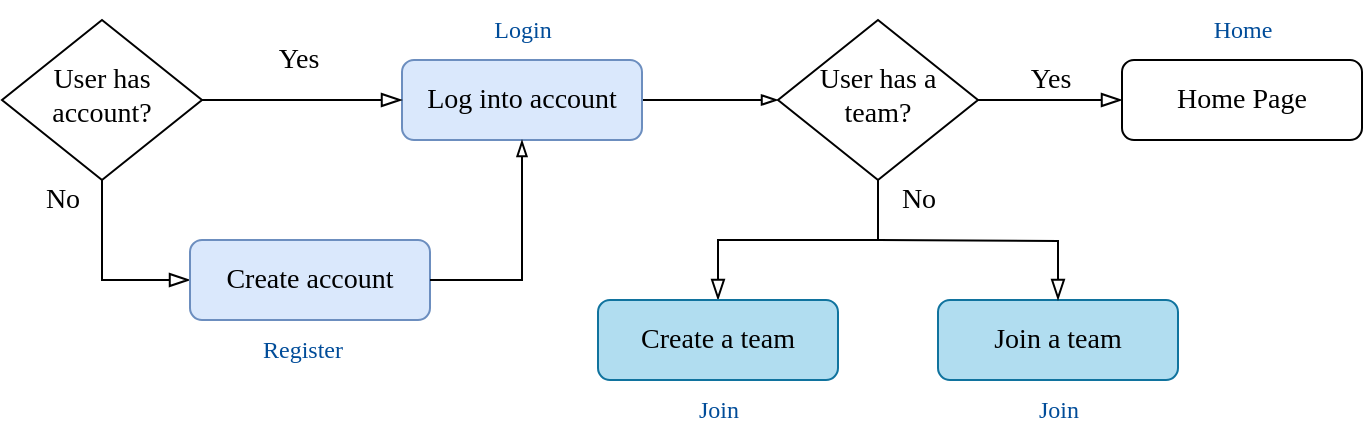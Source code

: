<mxfile version="21.3.7" type="device">
  <diagram id="C5RBs43oDa-KdzZeNtuy" name="Page-1">
    <mxGraphModel dx="855" dy="648" grid="1" gridSize="10" guides="1" tooltips="1" connect="1" arrows="1" fold="1" page="1" pageScale="1" pageWidth="827" pageHeight="1169" math="0" shadow="0">
      <root>
        <mxCell id="WIyWlLk6GJQsqaUBKTNV-0" />
        <mxCell id="WIyWlLk6GJQsqaUBKTNV-1" parent="WIyWlLk6GJQsqaUBKTNV-0" />
        <mxCell id="WIyWlLk6GJQsqaUBKTNV-5" value="No" style="edgeStyle=orthogonalEdgeStyle;rounded=0;html=1;jettySize=auto;orthogonalLoop=1;fontSize=14;endArrow=blockThin;endFill=0;endSize=8;strokeWidth=1;shadow=0;labelBackgroundColor=none;fontFamily=Times New Roman;" parent="WIyWlLk6GJQsqaUBKTNV-1" source="WIyWlLk6GJQsqaUBKTNV-6" target="WIyWlLk6GJQsqaUBKTNV-7" edge="1">
          <mxGeometry x="-0.787" y="-20" relative="1" as="geometry">
            <mxPoint as="offset" />
            <Array as="points">
              <mxPoint x="130" y="300" />
            </Array>
          </mxGeometry>
        </mxCell>
        <mxCell id="WIyWlLk6GJQsqaUBKTNV-6" value="&lt;span style=&quot;font-weight: normal; font-size: 14px;&quot;&gt;User has account?&lt;/span&gt;" style="rhombus;whiteSpace=wrap;html=1;shadow=0;fontFamily=Times New Roman;fontSize=14;align=center;strokeWidth=1;spacing=6;spacingTop=-4;fontStyle=1" parent="WIyWlLk6GJQsqaUBKTNV-1" vertex="1">
          <mxGeometry x="80" y="170" width="100" height="80" as="geometry" />
        </mxCell>
        <mxCell id="WIyWlLk6GJQsqaUBKTNV-7" value="Create account" style="rounded=1;whiteSpace=wrap;html=1;fontSize=14;glass=0;strokeWidth=1;shadow=0;fillColor=#dae8fc;strokeColor=#6c8ebf;fontFamily=Times New Roman;" parent="WIyWlLk6GJQsqaUBKTNV-1" vertex="1">
          <mxGeometry x="174" y="280" width="120" height="40" as="geometry" />
        </mxCell>
        <mxCell id="WIyWlLk6GJQsqaUBKTNV-8" value="No" style="rounded=0;html=1;jettySize=auto;orthogonalLoop=1;fontSize=14;endArrow=blockThin;endFill=0;endSize=8;strokeWidth=1;shadow=0;labelBackgroundColor=none;edgeStyle=orthogonalEdgeStyle;fontFamily=Times New Roman;" parent="WIyWlLk6GJQsqaUBKTNV-1" source="WIyWlLk6GJQsqaUBKTNV-10" target="WIyWlLk6GJQsqaUBKTNV-11" edge="1">
          <mxGeometry x="-0.857" y="20" relative="1" as="geometry">
            <mxPoint as="offset" />
          </mxGeometry>
        </mxCell>
        <mxCell id="WIyWlLk6GJQsqaUBKTNV-9" value="Yes" style="edgeStyle=orthogonalEdgeStyle;rounded=0;html=1;jettySize=auto;orthogonalLoop=1;fontSize=14;endArrow=blockThin;endFill=0;endSize=8;strokeWidth=1;shadow=0;labelBackgroundColor=none;fontFamily=Times New Roman;" parent="WIyWlLk6GJQsqaUBKTNV-1" source="WIyWlLk6GJQsqaUBKTNV-10" target="WIyWlLk6GJQsqaUBKTNV-12" edge="1">
          <mxGeometry y="10" relative="1" as="geometry">
            <mxPoint as="offset" />
          </mxGeometry>
        </mxCell>
        <mxCell id="WIyWlLk6GJQsqaUBKTNV-10" value="User has a team?" style="rhombus;whiteSpace=wrap;html=1;shadow=0;fontFamily=Times New Roman;fontSize=14;align=center;strokeWidth=1;spacing=6;spacingTop=-4;" parent="WIyWlLk6GJQsqaUBKTNV-1" vertex="1">
          <mxGeometry x="468" y="170" width="100" height="80" as="geometry" />
        </mxCell>
        <mxCell id="WIyWlLk6GJQsqaUBKTNV-11" value="Create a team" style="rounded=1;whiteSpace=wrap;html=1;fontSize=14;glass=0;strokeWidth=1;shadow=0;fillColor=#b1ddf0;strokeColor=#10739e;fontFamily=Times New Roman;" parent="WIyWlLk6GJQsqaUBKTNV-1" vertex="1">
          <mxGeometry x="378" y="310" width="120" height="40" as="geometry" />
        </mxCell>
        <mxCell id="WIyWlLk6GJQsqaUBKTNV-12" value="Home Page" style="rounded=1;whiteSpace=wrap;html=1;fontSize=14;glass=0;strokeWidth=1;shadow=0;fontFamily=Times New Roman;" parent="WIyWlLk6GJQsqaUBKTNV-1" vertex="1">
          <mxGeometry x="640" y="190" width="120" height="40" as="geometry" />
        </mxCell>
        <mxCell id="t8r-LT3DkFRHkj-Z3vS3-4" style="edgeStyle=orthogonalEdgeStyle;rounded=0;orthogonalLoop=1;jettySize=auto;html=1;exitX=1;exitY=0.5;exitDx=0;exitDy=0;entryX=0;entryY=0.5;entryDx=0;entryDy=0;endArrow=blockThin;endFill=0;fontFamily=Times New Roman;fontSize=14;" parent="WIyWlLk6GJQsqaUBKTNV-1" source="t8r-LT3DkFRHkj-Z3vS3-1" target="WIyWlLk6GJQsqaUBKTNV-10" edge="1">
          <mxGeometry relative="1" as="geometry">
            <mxPoint x="406" y="210" as="sourcePoint" />
            <Array as="points" />
          </mxGeometry>
        </mxCell>
        <mxCell id="t8r-LT3DkFRHkj-Z3vS3-1" value="Log into account" style="rounded=1;whiteSpace=wrap;html=1;fontSize=14;glass=0;strokeWidth=1;shadow=0;fillColor=#dae8fc;strokeColor=#6c8ebf;fontFamily=Times New Roman;" parent="WIyWlLk6GJQsqaUBKTNV-1" vertex="1">
          <mxGeometry x="280" y="190" width="120" height="40" as="geometry" />
        </mxCell>
        <mxCell id="t8r-LT3DkFRHkj-Z3vS3-6" value="Yes" style="rounded=0;html=1;jettySize=auto;orthogonalLoop=1;fontSize=14;endArrow=blockThin;endFill=0;endSize=8;strokeWidth=1;shadow=0;labelBackgroundColor=none;edgeStyle=orthogonalEdgeStyle;exitX=1;exitY=0.5;exitDx=0;exitDy=0;fontFamily=Times New Roman;" parent="WIyWlLk6GJQsqaUBKTNV-1" source="WIyWlLk6GJQsqaUBKTNV-6" edge="1">
          <mxGeometry x="-0.052" y="20" relative="1" as="geometry">
            <mxPoint as="offset" />
            <mxPoint x="177.89" y="150" as="sourcePoint" />
            <mxPoint x="280" y="210" as="targetPoint" />
            <Array as="points">
              <mxPoint x="200" y="210" />
              <mxPoint x="200" y="210" />
            </Array>
          </mxGeometry>
        </mxCell>
        <mxCell id="qqFjSqoMyqUYh0iR1IBU-0" style="edgeStyle=orthogonalEdgeStyle;rounded=0;orthogonalLoop=1;jettySize=auto;html=1;exitX=1;exitY=0.5;exitDx=0;exitDy=0;endArrow=blockThin;endFill=0;entryX=0.5;entryY=1;entryDx=0;entryDy=0;fontFamily=Times New Roman;fontSize=14;" parent="WIyWlLk6GJQsqaUBKTNV-1" source="WIyWlLk6GJQsqaUBKTNV-7" target="t8r-LT3DkFRHkj-Z3vS3-1" edge="1">
          <mxGeometry relative="1" as="geometry">
            <mxPoint x="290" y="150" as="sourcePoint" />
            <mxPoint x="350" y="230" as="targetPoint" />
            <Array as="points">
              <mxPoint x="340" y="300" />
            </Array>
          </mxGeometry>
        </mxCell>
        <mxCell id="qqFjSqoMyqUYh0iR1IBU-1" value="Join a team" style="rounded=1;whiteSpace=wrap;html=1;fontSize=14;glass=0;strokeWidth=1;shadow=0;fillColor=#b1ddf0;strokeColor=#10739e;fontFamily=Times New Roman;" parent="WIyWlLk6GJQsqaUBKTNV-1" vertex="1">
          <mxGeometry x="548" y="310" width="120" height="40" as="geometry" />
        </mxCell>
        <mxCell id="qqFjSqoMyqUYh0iR1IBU-2" value="" style="edgeStyle=orthogonalEdgeStyle;rounded=0;html=1;jettySize=auto;orthogonalLoop=1;fontSize=14;endArrow=blockThin;endFill=0;endSize=8;strokeWidth=1;shadow=0;labelBackgroundColor=none;entryX=0.5;entryY=0;entryDx=0;entryDy=0;fontFamily=Times New Roman;" parent="WIyWlLk6GJQsqaUBKTNV-1" target="qqFjSqoMyqUYh0iR1IBU-1" edge="1">
          <mxGeometry x="-0.004" y="10" relative="1" as="geometry">
            <mxPoint as="offset" />
            <mxPoint x="518" y="280" as="sourcePoint" />
            <mxPoint x="698" y="280" as="targetPoint" />
          </mxGeometry>
        </mxCell>
        <mxCell id="h3er7pfkq2eR0qLjOArY-0" value="&lt;font style=&quot;font-size: 12px;&quot; face=&quot;Times New Roman&quot;&gt;Register&lt;/font&gt;" style="text;html=1;align=center;verticalAlign=middle;resizable=0;points=[];autosize=1;strokeColor=none;fillColor=none;fontColor=#004C99;" vertex="1" parent="WIyWlLk6GJQsqaUBKTNV-1">
          <mxGeometry x="200" y="320" width="60" height="30" as="geometry" />
        </mxCell>
        <mxCell id="h3er7pfkq2eR0qLjOArY-1" value="&lt;font style=&quot;font-size: 12px;&quot; face=&quot;Times New Roman&quot;&gt;Login&lt;/font&gt;" style="text;html=1;align=center;verticalAlign=middle;resizable=0;points=[];autosize=1;strokeColor=none;fillColor=none;fontColor=#004C99;" vertex="1" parent="WIyWlLk6GJQsqaUBKTNV-1">
          <mxGeometry x="315" y="160" width="50" height="30" as="geometry" />
        </mxCell>
        <mxCell id="h3er7pfkq2eR0qLjOArY-2" value="&lt;font style=&quot;font-size: 12px;&quot; face=&quot;Times New Roman&quot;&gt;Join&lt;/font&gt;" style="text;html=1;align=center;verticalAlign=middle;resizable=0;points=[];autosize=1;strokeColor=none;fillColor=none;fontColor=#004C99;" vertex="1" parent="WIyWlLk6GJQsqaUBKTNV-1">
          <mxGeometry x="418" y="350" width="40" height="30" as="geometry" />
        </mxCell>
        <mxCell id="h3er7pfkq2eR0qLjOArY-3" value="&lt;font style=&quot;font-size: 12px;&quot; face=&quot;Times New Roman&quot;&gt;Join&lt;/font&gt;" style="text;html=1;align=center;verticalAlign=middle;resizable=0;points=[];autosize=1;strokeColor=none;fillColor=none;fontColor=#004C99;" vertex="1" parent="WIyWlLk6GJQsqaUBKTNV-1">
          <mxGeometry x="588" y="350" width="40" height="30" as="geometry" />
        </mxCell>
        <mxCell id="h3er7pfkq2eR0qLjOArY-4" value="&lt;font style=&quot;font-size: 12px;&quot; face=&quot;Times New Roman&quot;&gt;Home&lt;/font&gt;" style="text;html=1;align=center;verticalAlign=middle;resizable=0;points=[];autosize=1;strokeColor=none;fillColor=none;fontColor=#004C99;" vertex="1" parent="WIyWlLk6GJQsqaUBKTNV-1">
          <mxGeometry x="675" y="160" width="50" height="30" as="geometry" />
        </mxCell>
      </root>
    </mxGraphModel>
  </diagram>
</mxfile>
